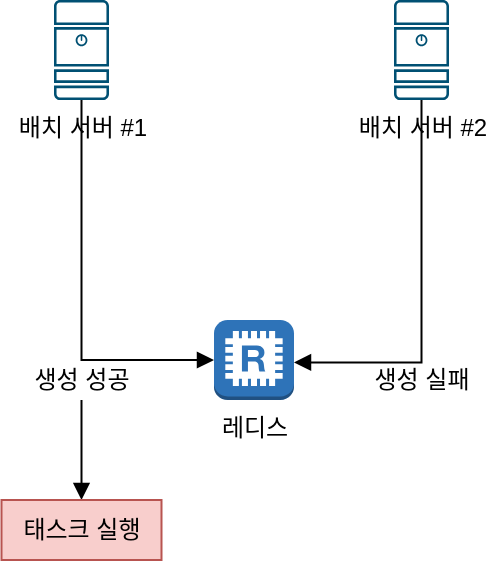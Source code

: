 <mxfile version="22.0.3" type="device">
  <diagram name="페이지-1" id="uqv4QZkwBnsejST32WX3">
    <mxGraphModel dx="980" dy="894" grid="1" gridSize="10" guides="1" tooltips="1" connect="1" arrows="1" fold="1" page="1" pageScale="1" pageWidth="827" pageHeight="1169" math="0" shadow="0">
      <root>
        <mxCell id="0" />
        <mxCell id="1" parent="0" />
        <mxCell id="pDmzrqsfV7kPPinhpybK-1" value="배치 서버 #1" style="sketch=0;points=[[0.015,0.015,0],[0.985,0.015,0],[0.985,0.985,0],[0.015,0.985,0],[0.25,0,0],[0.5,0,0],[0.75,0,0],[1,0.25,0],[1,0.5,0],[1,0.75,0],[0.75,1,0],[0.5,1,0],[0.25,1,0],[0,0.75,0],[0,0.5,0],[0,0.25,0]];verticalLabelPosition=bottom;html=1;verticalAlign=top;aspect=fixed;align=center;pointerEvents=1;shape=mxgraph.cisco19.server;fillColor=#005073;strokeColor=none;" vertex="1" parent="1">
          <mxGeometry x="80" y="100" width="27.5" height="50" as="geometry" />
        </mxCell>
        <mxCell id="pDmzrqsfV7kPPinhpybK-2" value="배치 서버 #2" style="sketch=0;points=[[0.015,0.015,0],[0.985,0.015,0],[0.985,0.985,0],[0.015,0.985,0],[0.25,0,0],[0.5,0,0],[0.75,0,0],[1,0.25,0],[1,0.5,0],[1,0.75,0],[0.75,1,0],[0.5,1,0],[0.25,1,0],[0,0.75,0],[0,0.5,0],[0,0.25,0]];verticalLabelPosition=bottom;html=1;verticalAlign=top;aspect=fixed;align=center;pointerEvents=1;shape=mxgraph.cisco19.server;fillColor=#005073;strokeColor=none;" vertex="1" parent="1">
          <mxGeometry x="250" y="100" width="27.5" height="50" as="geometry" />
        </mxCell>
        <mxCell id="pDmzrqsfV7kPPinhpybK-3" value="레디스" style="outlineConnect=0;dashed=0;verticalLabelPosition=bottom;verticalAlign=top;align=center;html=1;shape=mxgraph.aws3.redis;fillColor=#2E73B8;gradientColor=none;" vertex="1" parent="1">
          <mxGeometry x="160" y="260" width="40" height="40" as="geometry" />
        </mxCell>
        <mxCell id="pDmzrqsfV7kPPinhpybK-4" style="edgeStyle=orthogonalEdgeStyle;rounded=0;orthogonalLoop=1;jettySize=auto;html=1;entryX=0;entryY=0.5;entryDx=0;entryDy=0;entryPerimeter=0;endArrow=block;endFill=1;" edge="1" parent="1" source="pDmzrqsfV7kPPinhpybK-1" target="pDmzrqsfV7kPPinhpybK-3">
          <mxGeometry relative="1" as="geometry">
            <Array as="points">
              <mxPoint x="94" y="280" />
            </Array>
          </mxGeometry>
        </mxCell>
        <mxCell id="pDmzrqsfV7kPPinhpybK-5" style="edgeStyle=orthogonalEdgeStyle;rounded=0;orthogonalLoop=1;jettySize=auto;html=1;entryX=1;entryY=0.53;entryDx=0;entryDy=0;entryPerimeter=0;endArrow=block;endFill=1;" edge="1" parent="1" source="pDmzrqsfV7kPPinhpybK-2" target="pDmzrqsfV7kPPinhpybK-3">
          <mxGeometry relative="1" as="geometry">
            <Array as="points">
              <mxPoint x="264" y="281" />
            </Array>
          </mxGeometry>
        </mxCell>
        <mxCell id="pDmzrqsfV7kPPinhpybK-9" value="" style="edgeStyle=orthogonalEdgeStyle;rounded=0;orthogonalLoop=1;jettySize=auto;html=1;endArrow=block;endFill=1;" edge="1" parent="1" source="pDmzrqsfV7kPPinhpybK-6" target="pDmzrqsfV7kPPinhpybK-8">
          <mxGeometry relative="1" as="geometry" />
        </mxCell>
        <mxCell id="pDmzrqsfV7kPPinhpybK-6" value="생성 성공" style="text;html=1;strokeColor=none;fillColor=none;align=center;verticalAlign=middle;whiteSpace=wrap;rounded=0;" vertex="1" parent="1">
          <mxGeometry x="63.75" y="280" width="60" height="20" as="geometry" />
        </mxCell>
        <mxCell id="pDmzrqsfV7kPPinhpybK-7" value="생성 실패" style="text;html=1;strokeColor=none;fillColor=none;align=center;verticalAlign=middle;whiteSpace=wrap;rounded=0;" vertex="1" parent="1">
          <mxGeometry x="233.75" y="280" width="60" height="20" as="geometry" />
        </mxCell>
        <mxCell id="pDmzrqsfV7kPPinhpybK-8" value="태스크 실행" style="rounded=0;whiteSpace=wrap;html=1;fillColor=#f8cecc;strokeColor=#b85450;" vertex="1" parent="1">
          <mxGeometry x="53.75" y="350" width="80" height="30" as="geometry" />
        </mxCell>
      </root>
    </mxGraphModel>
  </diagram>
</mxfile>
